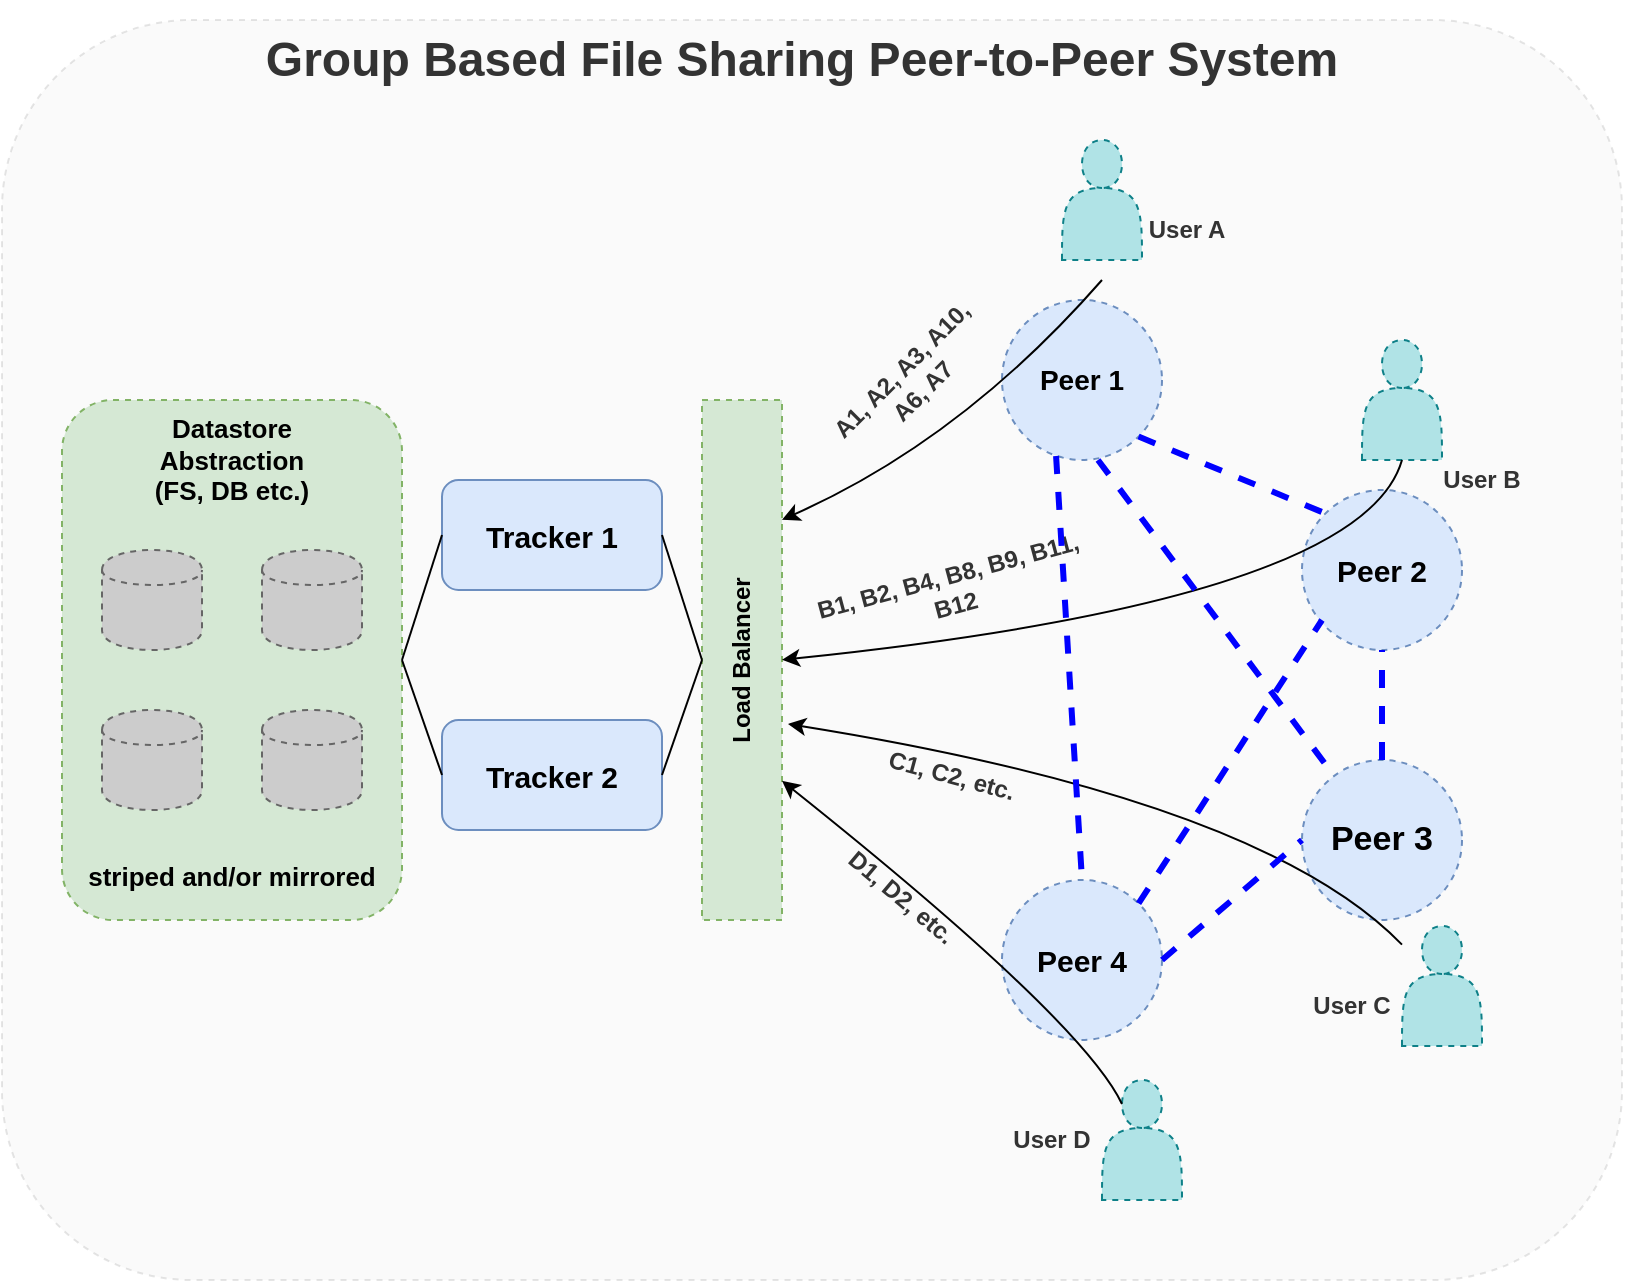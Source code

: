 <mxfile version="12.1.1" type="device" pages="1"><diagram id="8-N0gwUf99A12YqIqNOh" name="Page-1"><mxGraphModel dx="1738" dy="1444" grid="1" gridSize="10" guides="1" tooltips="1" connect="1" arrows="1" fold="1" page="1" pageScale="1" pageWidth="850" pageHeight="1100" math="0" shadow="0"><root><mxCell id="0"/><mxCell id="1" parent="0"/><mxCell id="VY-Ikeo9gK86fXlxzu9T-64" value="" style="rounded=1;whiteSpace=wrap;html=1;dashed=1;fillColor=#CCCCCC;fontSize=24;fontColor=#333333;opacity=10;" parent="1" vertex="1"><mxGeometry x="-140" y="-110" width="810" height="630" as="geometry"/></mxCell><mxCell id="VY-Ikeo9gK86fXlxzu9T-10" value="&lt;br&gt;&lt;br&gt;&lt;br&gt;&lt;br&gt;&lt;br&gt;&lt;br&gt;&lt;br&gt;&lt;br&gt;&lt;br&gt;&lt;br&gt;&lt;br&gt;&lt;br&gt;&lt;br&gt;&lt;br&gt;&lt;br&gt;&lt;font style=&quot;font-size: 13px&quot;&gt;&lt;b&gt;striped and/or &lt;font style=&quot;font-size: 13px&quot;&gt;mirrored&lt;/font&gt;&lt;/b&gt;&lt;/font&gt;" style="rounded=1;whiteSpace=wrap;html=1;dashed=1;fillColor=#d5e8d4;strokeColor=#82b366;" parent="1" vertex="1"><mxGeometry x="-110" y="80" width="170" height="260" as="geometry"/></mxCell><mxCell id="VY-Ikeo9gK86fXlxzu9T-5" value="Load Balancer" style="rounded=0;whiteSpace=wrap;html=1;dashed=1;verticalAlign=middle;fontStyle=1;horizontal=0;fillColor=#d5e8d4;strokeColor=#82b366;" parent="1" vertex="1"><mxGeometry x="210" y="80" width="40" height="260" as="geometry"/></mxCell><mxCell id="VY-Ikeo9gK86fXlxzu9T-2" value="Tracker 2" style="rounded=1;whiteSpace=wrap;html=1;fontStyle=1;fillColor=#dae8fc;strokeColor=#6c8ebf;fontSize=15;" parent="1" vertex="1"><mxGeometry x="80" y="240" width="110" height="55" as="geometry"/></mxCell><mxCell id="VY-Ikeo9gK86fXlxzu9T-8" value="" style="shape=cylinder;whiteSpace=wrap;html=1;boundedLbl=1;backgroundOutline=1;dashed=1;fillColor=#CCCCCC;strokeColor=#666666;fontColor=#333333;" parent="1" vertex="1"><mxGeometry x="-90" y="155" width="50" height="50" as="geometry"/></mxCell><mxCell id="VY-Ikeo9gK86fXlxzu9T-9" value="Datastore Abstraction&lt;br style=&quot;font-size: 13px;&quot;&gt;(FS, DB etc.)" style="text;html=1;strokeColor=none;fillColor=none;align=center;verticalAlign=middle;whiteSpace=wrap;rounded=0;dashed=1;fontStyle=1;fontSize=13;" parent="1" vertex="1"><mxGeometry x="-65" y="85" width="80" height="50" as="geometry"/></mxCell><mxCell id="VY-Ikeo9gK86fXlxzu9T-11" value="Tracker 1" style="rounded=1;whiteSpace=wrap;html=1;fontStyle=1;fillColor=#dae8fc;strokeColor=#6c8ebf;fontSize=15;" parent="1" vertex="1"><mxGeometry x="80" y="120" width="110" height="55" as="geometry"/></mxCell><mxCell id="VY-Ikeo9gK86fXlxzu9T-18" value="Peer 1" style="ellipse;whiteSpace=wrap;html=1;aspect=fixed;dashed=1;fillColor=#dae8fc;strokeColor=#6c8ebf;fontStyle=1;fontSize=14;" parent="1" vertex="1"><mxGeometry x="360" y="30" width="80" height="80" as="geometry"/></mxCell><mxCell id="VY-Ikeo9gK86fXlxzu9T-19" value="Peer 2" style="ellipse;whiteSpace=wrap;html=1;aspect=fixed;dashed=1;fillColor=#dae8fc;strokeColor=#6c8ebf;fontStyle=1;fontSize=15;" parent="1" vertex="1"><mxGeometry x="510" y="125" width="80" height="80" as="geometry"/></mxCell><mxCell id="VY-Ikeo9gK86fXlxzu9T-20" value="Peer 3" style="ellipse;whiteSpace=wrap;html=1;aspect=fixed;dashed=1;fillColor=#dae8fc;strokeColor=#6c8ebf;fontStyle=1;fontSize=17;" parent="1" vertex="1"><mxGeometry x="510" y="260" width="80" height="80" as="geometry"/></mxCell><mxCell id="VY-Ikeo9gK86fXlxzu9T-21" value="Peer 4" style="ellipse;whiteSpace=wrap;html=1;aspect=fixed;dashed=1;fillColor=#dae8fc;strokeColor=#6c8ebf;fontStyle=1;fontSize=15;" parent="1" vertex="1"><mxGeometry x="360" y="320" width="80" height="80" as="geometry"/></mxCell><mxCell id="VY-Ikeo9gK86fXlxzu9T-24" value="" style="shape=actor;whiteSpace=wrap;html=1;dashed=1;fillColor=#b0e3e6;strokeColor=#0e8088;" parent="1" vertex="1"><mxGeometry x="390" y="-50" width="40" height="60" as="geometry"/></mxCell><mxCell id="VY-Ikeo9gK86fXlxzu9T-25" value="" style="shape=actor;whiteSpace=wrap;html=1;dashed=1;fillColor=#b0e3e6;strokeColor=#0e8088;" parent="1" vertex="1"><mxGeometry x="540" y="50" width="40" height="60" as="geometry"/></mxCell><mxCell id="VY-Ikeo9gK86fXlxzu9T-26" value="" style="shape=actor;whiteSpace=wrap;html=1;dashed=1;fillColor=#b0e3e6;strokeColor=#0e8088;" parent="1" vertex="1"><mxGeometry x="560" y="343" width="40" height="60" as="geometry"/></mxCell><mxCell id="VY-Ikeo9gK86fXlxzu9T-27" value="" style="shape=actor;whiteSpace=wrap;html=1;dashed=1;fillColor=#b0e3e6;strokeColor=#0e8088;" parent="1" vertex="1"><mxGeometry x="410" y="420" width="40" height="60" as="geometry"/></mxCell><mxCell id="VY-Ikeo9gK86fXlxzu9T-28" value="User A" style="text;html=1;strokeColor=none;fillColor=none;align=center;verticalAlign=middle;whiteSpace=wrap;rounded=0;dashed=1;fontColor=#333333;fontStyle=1" parent="1" vertex="1"><mxGeometry x="425" y="-10" width="55" height="10" as="geometry"/></mxCell><mxCell id="VY-Ikeo9gK86fXlxzu9T-30" value="User B" style="text;html=1;strokeColor=none;fillColor=none;align=center;verticalAlign=middle;whiteSpace=wrap;rounded=0;dashed=1;fontColor=#333333;fontStyle=1" parent="1" vertex="1"><mxGeometry x="570" y="110" width="60" height="20" as="geometry"/></mxCell><mxCell id="VY-Ikeo9gK86fXlxzu9T-32" value="User C" style="text;html=1;strokeColor=none;fillColor=none;align=center;verticalAlign=middle;whiteSpace=wrap;rounded=0;dashed=1;fontColor=#333333;fontStyle=1" parent="1" vertex="1"><mxGeometry x="510" y="373" width="50" height="20" as="geometry"/></mxCell><mxCell id="VY-Ikeo9gK86fXlxzu9T-34" value="User D" style="text;html=1;strokeColor=none;fillColor=none;align=center;verticalAlign=middle;whiteSpace=wrap;rounded=0;dashed=1;fontColor=#333333;fontStyle=1" parent="1" vertex="1"><mxGeometry x="360" y="440" width="50" height="20" as="geometry"/></mxCell><mxCell id="VY-Ikeo9gK86fXlxzu9T-38" value="" style="curved=1;endArrow=classic;html=1;fontColor=#333333;entryX=0.975;entryY=0.065;entryDx=0;entryDy=0;entryPerimeter=0;" parent="1" edge="1"><mxGeometry width="50" height="50" relative="1" as="geometry"><mxPoint x="410" y="20" as="sourcePoint"/><mxPoint x="250" y="139.9" as="targetPoint"/><Array as="points"><mxPoint x="340" y="100"/></Array></mxGeometry></mxCell><mxCell id="VY-Ikeo9gK86fXlxzu9T-40" value="A1, A2, A3, A10, A6, A7" style="text;html=1;strokeColor=none;fillColor=none;align=center;verticalAlign=middle;whiteSpace=wrap;rounded=0;dashed=1;fontColor=#333333;rotation=-45;fontStyle=1" parent="1" vertex="1"><mxGeometry x="260" y="60" width="110" height="20" as="geometry"/></mxCell><mxCell id="VY-Ikeo9gK86fXlxzu9T-42" value="" style="curved=1;endArrow=classic;html=1;fontColor=#333333;entryX=0.975;entryY=0.065;entryDx=0;entryDy=0;entryPerimeter=0;exitX=0.5;exitY=1;exitDx=0;exitDy=0;" parent="1" source="VY-Ikeo9gK86fXlxzu9T-25" edge="1"><mxGeometry width="50" height="50" relative="1" as="geometry"><mxPoint x="410" y="90" as="sourcePoint"/><mxPoint x="250" y="209.9" as="targetPoint"/><Array as="points"><mxPoint x="540" y="180"/></Array></mxGeometry></mxCell><mxCell id="VY-Ikeo9gK86fXlxzu9T-44" value="B1, B2, B4, B8, B9, B11, B12" style="text;html=1;strokeColor=none;fillColor=none;align=center;verticalAlign=middle;whiteSpace=wrap;rounded=0;dashed=1;fontColor=#333333;rotation=-15;fontStyle=1" parent="1" vertex="1"><mxGeometry x="260" y="163.5" width="150" height="23" as="geometry"/></mxCell><mxCell id="VY-Ikeo9gK86fXlxzu9T-45" value="" style="curved=1;endArrow=classic;html=1;fontColor=#333333;entryX=1.075;entryY=0.623;entryDx=0;entryDy=0;entryPerimeter=0;" parent="1" source="VY-Ikeo9gK86fXlxzu9T-26" target="VY-Ikeo9gK86fXlxzu9T-5" edge="1"><mxGeometry width="50" height="50" relative="1" as="geometry"><mxPoint x="570" y="120" as="sourcePoint"/><mxPoint x="260" y="219.9" as="targetPoint"/><Array as="points"><mxPoint x="490" y="280"/></Array></mxGeometry></mxCell><mxCell id="VY-Ikeo9gK86fXlxzu9T-46" value="" style="curved=1;endArrow=classic;html=1;fontColor=#333333;entryX=0.975;entryY=0.065;entryDx=0;entryDy=0;entryPerimeter=0;exitX=0.25;exitY=0.2;exitDx=0;exitDy=0;exitPerimeter=0;" parent="1" source="VY-Ikeo9gK86fXlxzu9T-27" edge="1"><mxGeometry width="50" height="50" relative="1" as="geometry"><mxPoint x="550" y="402.833" as="sourcePoint"/><mxPoint x="250" y="270.4" as="targetPoint"/><Array as="points"><mxPoint x="400" y="390"/></Array></mxGeometry></mxCell><mxCell id="VY-Ikeo9gK86fXlxzu9T-47" value="" style="endArrow=none;dashed=1;html=1;fontColor=#333333;entryX=0;entryY=0;entryDx=0;entryDy=0;exitX=1;exitY=1;exitDx=0;exitDy=0;strokeWidth=3;strokeColor=#0000FF;" parent="1" source="VY-Ikeo9gK86fXlxzu9T-18" target="VY-Ikeo9gK86fXlxzu9T-19" edge="1"><mxGeometry width="50" height="50" relative="1" as="geometry"><mxPoint x="-110" y="550" as="sourcePoint"/><mxPoint x="-60" y="500" as="targetPoint"/></mxGeometry></mxCell><mxCell id="VY-Ikeo9gK86fXlxzu9T-50" value="" style="endArrow=none;dashed=1;html=1;fontColor=#333333;exitX=0.6;exitY=1;exitDx=0;exitDy=0;exitPerimeter=0;strokeColor=#0000FF;strokeWidth=3;" parent="1" source="VY-Ikeo9gK86fXlxzu9T-18" target="VY-Ikeo9gK86fXlxzu9T-20" edge="1"><mxGeometry width="50" height="50" relative="1" as="geometry"><mxPoint x="431.04" y="113.04" as="sourcePoint"/><mxPoint x="531.716" y="203.284" as="targetPoint"/></mxGeometry></mxCell><mxCell id="VY-Ikeo9gK86fXlxzu9T-51" value="" style="endArrow=none;dashed=1;html=1;fontColor=#0000FF;entryX=0.5;entryY=0;entryDx=0;entryDy=0;exitX=0.338;exitY=0.975;exitDx=0;exitDy=0;exitPerimeter=0;strokeWidth=3;strokeColor=#0000FF;" parent="1" source="VY-Ikeo9gK86fXlxzu9T-18" target="VY-Ikeo9gK86fXlxzu9T-21" edge="1"><mxGeometry width="50" height="50" relative="1" as="geometry"><mxPoint x="441.04" y="123.04" as="sourcePoint"/><mxPoint x="541.716" y="213.284" as="targetPoint"/></mxGeometry></mxCell><mxCell id="VY-Ikeo9gK86fXlxzu9T-53" value="" style="endArrow=none;dashed=1;html=1;fontColor=#333333;exitX=1;exitY=0;exitDx=0;exitDy=0;strokeColor=#0000FF;strokeWidth=3;" parent="1" source="VY-Ikeo9gK86fXlxzu9T-21" edge="1"><mxGeometry width="50" height="50" relative="1" as="geometry"><mxPoint x="-110" y="550" as="sourcePoint"/><mxPoint x="520" y="190" as="targetPoint"/></mxGeometry></mxCell><mxCell id="VY-Ikeo9gK86fXlxzu9T-54" value="" style="endArrow=none;dashed=1;html=1;fontColor=#333333;entryX=0;entryY=0.5;entryDx=0;entryDy=0;exitX=1;exitY=0.5;exitDx=0;exitDy=0;strokeColor=#0000FF;strokeWidth=3;" parent="1" source="VY-Ikeo9gK86fXlxzu9T-21" target="VY-Ikeo9gK86fXlxzu9T-20" edge="1"><mxGeometry width="50" height="50" relative="1" as="geometry"><mxPoint x="-110" y="550" as="sourcePoint"/><mxPoint x="-60" y="500" as="targetPoint"/></mxGeometry></mxCell><mxCell id="VY-Ikeo9gK86fXlxzu9T-55" value="" style="endArrow=none;dashed=1;html=1;fontColor=#333333;entryX=0.5;entryY=1;entryDx=0;entryDy=0;strokeColor=#0000FF;strokeWidth=3;" parent="1" source="VY-Ikeo9gK86fXlxzu9T-20" target="VY-Ikeo9gK86fXlxzu9T-19" edge="1"><mxGeometry width="50" height="50" relative="1" as="geometry"><mxPoint x="450" y="370" as="sourcePoint"/><mxPoint x="520" y="310" as="targetPoint"/></mxGeometry></mxCell><mxCell id="VY-Ikeo9gK86fXlxzu9T-56" value="" style="endArrow=none;html=1;fontColor=#333333;entryX=0;entryY=0.5;entryDx=0;entryDy=0;exitX=1;exitY=0.5;exitDx=0;exitDy=0;" parent="1" source="VY-Ikeo9gK86fXlxzu9T-11" target="VY-Ikeo9gK86fXlxzu9T-5" edge="1"><mxGeometry width="50" height="50" relative="1" as="geometry"><mxPoint x="-110" y="550" as="sourcePoint"/><mxPoint x="-60" y="500" as="targetPoint"/></mxGeometry></mxCell><mxCell id="VY-Ikeo9gK86fXlxzu9T-57" value="" style="endArrow=none;html=1;fontColor=#333333;exitX=1;exitY=0.5;exitDx=0;exitDy=0;" parent="1" source="VY-Ikeo9gK86fXlxzu9T-2" edge="1"><mxGeometry width="50" height="50" relative="1" as="geometry"><mxPoint x="200" y="157.5" as="sourcePoint"/><mxPoint x="210" y="210" as="targetPoint"/></mxGeometry></mxCell><mxCell id="VY-Ikeo9gK86fXlxzu9T-58" value="" style="endArrow=none;html=1;fontColor=#333333;entryX=0;entryY=0.5;entryDx=0;entryDy=0;exitX=1;exitY=0.5;exitDx=0;exitDy=0;" parent="1" source="VY-Ikeo9gK86fXlxzu9T-10" target="VY-Ikeo9gK86fXlxzu9T-11" edge="1"><mxGeometry width="50" height="50" relative="1" as="geometry"><mxPoint x="-110" y="550" as="sourcePoint"/><mxPoint x="-60" y="500" as="targetPoint"/></mxGeometry></mxCell><mxCell id="VY-Ikeo9gK86fXlxzu9T-59" value="" style="endArrow=none;html=1;fontColor=#333333;entryX=0;entryY=0.5;entryDx=0;entryDy=0;exitX=1;exitY=0.5;exitDx=0;exitDy=0;" parent="1" source="VY-Ikeo9gK86fXlxzu9T-10" target="VY-Ikeo9gK86fXlxzu9T-2" edge="1"><mxGeometry width="50" height="50" relative="1" as="geometry"><mxPoint x="70" y="220" as="sourcePoint"/><mxPoint x="90" y="157.5" as="targetPoint"/></mxGeometry></mxCell><mxCell id="VY-Ikeo9gK86fXlxzu9T-60" value="Group Based File Sharing Peer-to-Peer System" style="text;html=1;strokeColor=none;fillColor=none;align=center;verticalAlign=middle;whiteSpace=wrap;rounded=0;dashed=1;fontColor=#333333;fontSize=24;fontStyle=1" parent="1" vertex="1"><mxGeometry x="-40" y="-120" width="600" height="60" as="geometry"/></mxCell><mxCell id="VY-Ikeo9gK86fXlxzu9T-61" value="C1, C2, etc." style="text;html=1;strokeColor=none;fillColor=none;align=center;verticalAlign=middle;whiteSpace=wrap;rounded=0;dashed=1;fontColor=#333333;rotation=15;fontStyle=1" parent="1" vertex="1"><mxGeometry x="260" y="256" width="150" height="23" as="geometry"/></mxCell><mxCell id="VY-Ikeo9gK86fXlxzu9T-63" value="D1, D2, etc." style="text;html=1;strokeColor=none;fillColor=none;align=center;verticalAlign=middle;whiteSpace=wrap;rounded=0;dashed=1;fontColor=#333333;rotation=40;fontStyle=1" parent="1" vertex="1"><mxGeometry x="235" y="317" width="150" height="23" as="geometry"/></mxCell><mxCell id="0KMhMsb9U0eThNthFCwp-2" value="" style="shape=cylinder;whiteSpace=wrap;html=1;boundedLbl=1;backgroundOutline=1;dashed=1;fillColor=#CCCCCC;strokeColor=#666666;fontColor=#333333;" vertex="1" parent="1"><mxGeometry x="-10" y="155" width="50" height="50" as="geometry"/></mxCell><mxCell id="0KMhMsb9U0eThNthFCwp-3" value="" style="shape=cylinder;whiteSpace=wrap;html=1;boundedLbl=1;backgroundOutline=1;dashed=1;fillColor=#CCCCCC;strokeColor=#666666;fontColor=#333333;" vertex="1" parent="1"><mxGeometry x="-90" y="235" width="50" height="50" as="geometry"/></mxCell><mxCell id="0KMhMsb9U0eThNthFCwp-4" value="" style="shape=cylinder;whiteSpace=wrap;html=1;boundedLbl=1;backgroundOutline=1;dashed=1;fillColor=#CCCCCC;strokeColor=#666666;fontColor=#333333;" vertex="1" parent="1"><mxGeometry x="-10" y="235" width="50" height="50" as="geometry"/></mxCell></root></mxGraphModel></diagram></mxfile>